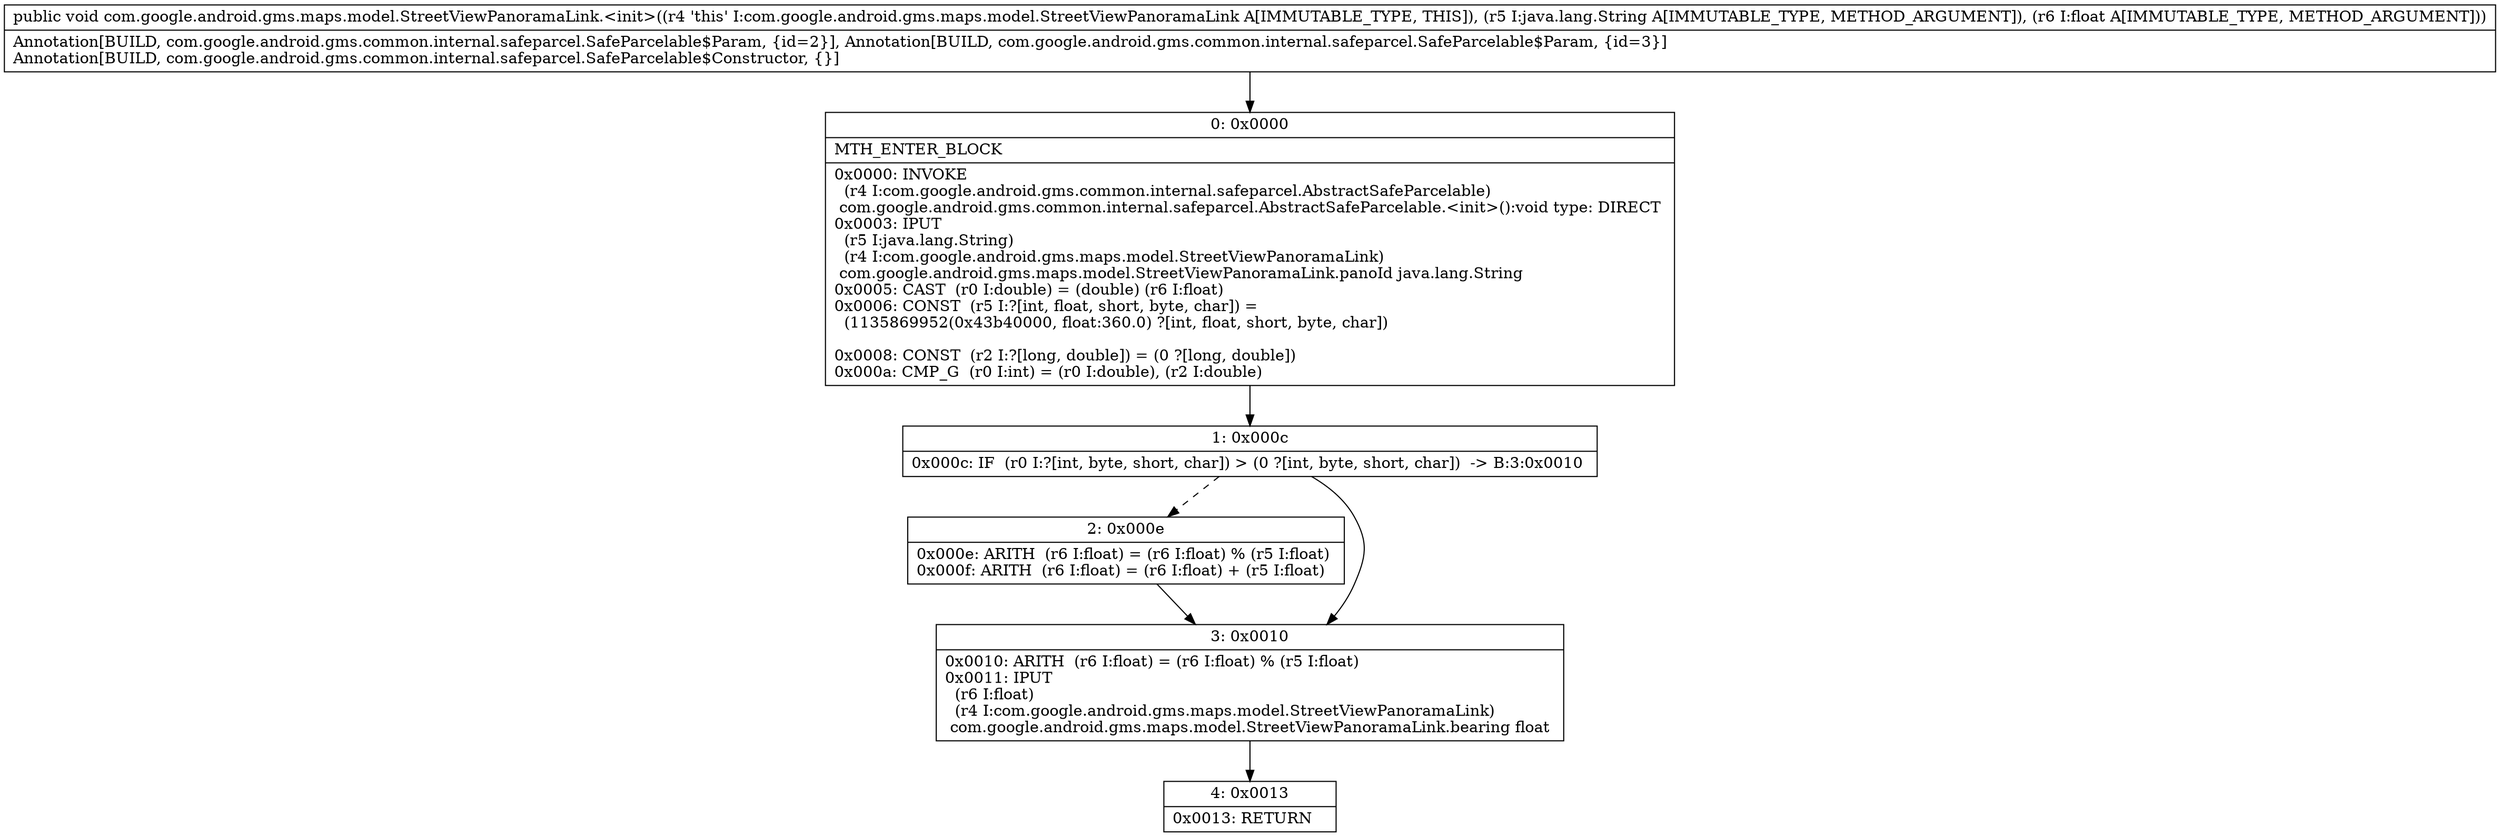 digraph "CFG forcom.google.android.gms.maps.model.StreetViewPanoramaLink.\<init\>(Ljava\/lang\/String;F)V" {
Node_0 [shape=record,label="{0\:\ 0x0000|MTH_ENTER_BLOCK\l|0x0000: INVOKE  \l  (r4 I:com.google.android.gms.common.internal.safeparcel.AbstractSafeParcelable)\l com.google.android.gms.common.internal.safeparcel.AbstractSafeParcelable.\<init\>():void type: DIRECT \l0x0003: IPUT  \l  (r5 I:java.lang.String)\l  (r4 I:com.google.android.gms.maps.model.StreetViewPanoramaLink)\l com.google.android.gms.maps.model.StreetViewPanoramaLink.panoId java.lang.String \l0x0005: CAST  (r0 I:double) = (double) (r6 I:float) \l0x0006: CONST  (r5 I:?[int, float, short, byte, char]) = \l  (1135869952(0x43b40000, float:360.0) ?[int, float, short, byte, char])\l \l0x0008: CONST  (r2 I:?[long, double]) = (0 ?[long, double]) \l0x000a: CMP_G  (r0 I:int) = (r0 I:double), (r2 I:double) \l}"];
Node_1 [shape=record,label="{1\:\ 0x000c|0x000c: IF  (r0 I:?[int, byte, short, char]) \> (0 ?[int, byte, short, char])  \-\> B:3:0x0010 \l}"];
Node_2 [shape=record,label="{2\:\ 0x000e|0x000e: ARITH  (r6 I:float) = (r6 I:float) % (r5 I:float) \l0x000f: ARITH  (r6 I:float) = (r6 I:float) + (r5 I:float) \l}"];
Node_3 [shape=record,label="{3\:\ 0x0010|0x0010: ARITH  (r6 I:float) = (r6 I:float) % (r5 I:float) \l0x0011: IPUT  \l  (r6 I:float)\l  (r4 I:com.google.android.gms.maps.model.StreetViewPanoramaLink)\l com.google.android.gms.maps.model.StreetViewPanoramaLink.bearing float \l}"];
Node_4 [shape=record,label="{4\:\ 0x0013|0x0013: RETURN   \l}"];
MethodNode[shape=record,label="{public void com.google.android.gms.maps.model.StreetViewPanoramaLink.\<init\>((r4 'this' I:com.google.android.gms.maps.model.StreetViewPanoramaLink A[IMMUTABLE_TYPE, THIS]), (r5 I:java.lang.String A[IMMUTABLE_TYPE, METHOD_ARGUMENT]), (r6 I:float A[IMMUTABLE_TYPE, METHOD_ARGUMENT]))  | Annotation[BUILD, com.google.android.gms.common.internal.safeparcel.SafeParcelable$Param, \{id=2\}], Annotation[BUILD, com.google.android.gms.common.internal.safeparcel.SafeParcelable$Param, \{id=3\}]\lAnnotation[BUILD, com.google.android.gms.common.internal.safeparcel.SafeParcelable$Constructor, \{\}]\l}"];
MethodNode -> Node_0;
Node_0 -> Node_1;
Node_1 -> Node_2[style=dashed];
Node_1 -> Node_3;
Node_2 -> Node_3;
Node_3 -> Node_4;
}

